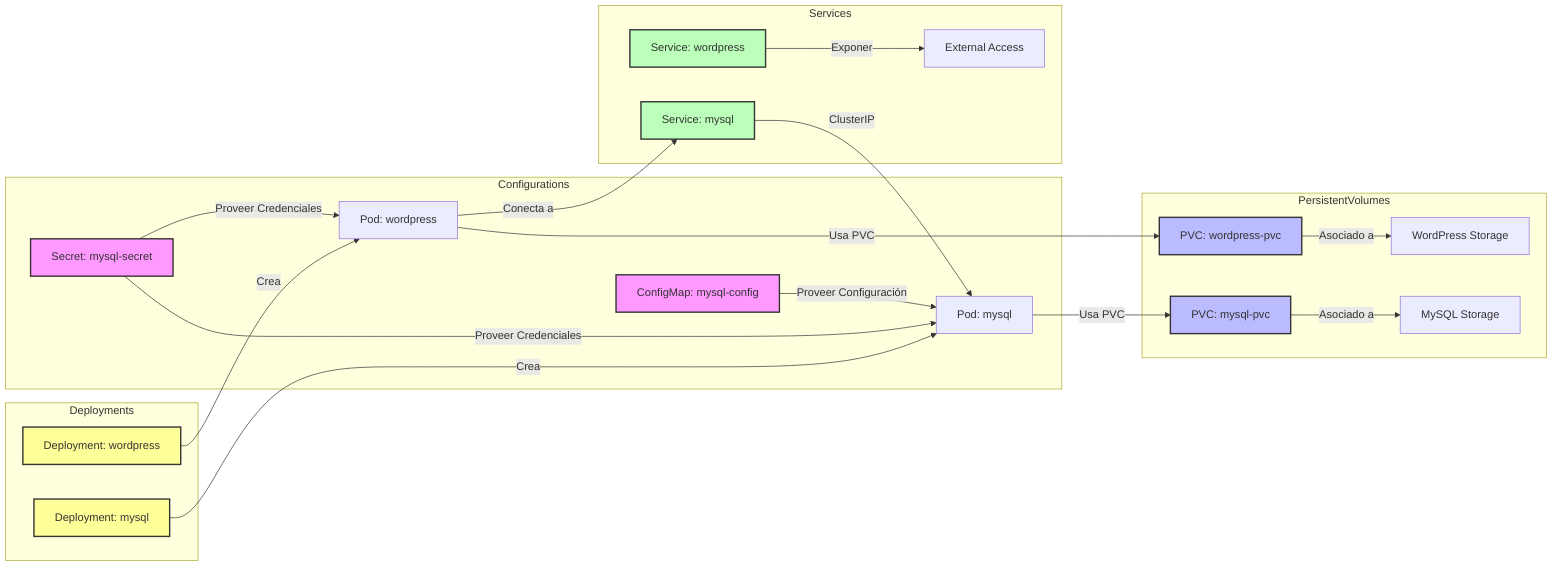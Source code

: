 flowchart LR
    subgraph Configurations
        CM[ConfigMap: mysql-config] -->|Proveer Configuración| MySQLPod
        S[Secret: mysql-secret] -->|Proveer Credenciales| MySQLPod
        S -->|Proveer Credenciales| WordPressPod
    end

    subgraph PersistentVolumes
        WP_PVC[PVC: wordpress-pvc] -->|Asociado a| WP_Storage[WordPress Storage]
        MySQL_PVC[PVC: mysql-pvc] -->|Asociado a| MySQL_Storage[MySQL Storage]
    end

    subgraph Services
        WP_Service[Service: wordpress] -->|Exponer| WP_External[External Access]
        MySQL_Service[Service: mysql] -->|ClusterIP| MySQLPod
    end

    subgraph Deployments
        WordPressDeployment[Deployment: wordpress] -->|Crea| WordPressPod[Pod: wordpress]
        MySQLDeployment[Deployment: mysql] -->|Crea| MySQLPod[Pod: mysql]
    end

    WordPressPod -->|Usa PVC| WP_PVC
    WordPressPod -->|Conecta a| MySQL_Service
    MySQLPod -->|Usa PVC| MySQL_PVC

    classDef config fill:#f9f,stroke:#333,stroke-width:2px;
    classDef pvc fill:#bbf,stroke:#333,stroke-width:2px;
    classDef service fill:#bfb,stroke:#333,stroke-width:2px;
    classDef deployment fill:#ff9,stroke:#333,stroke-width:2px;

    class CM,S config;
    class WP_PVC,MySQL_PVC pvc;
    class WP_Service,MySQL_Service service;
    class WordPressDeployment,MySQLDeployment deployment;